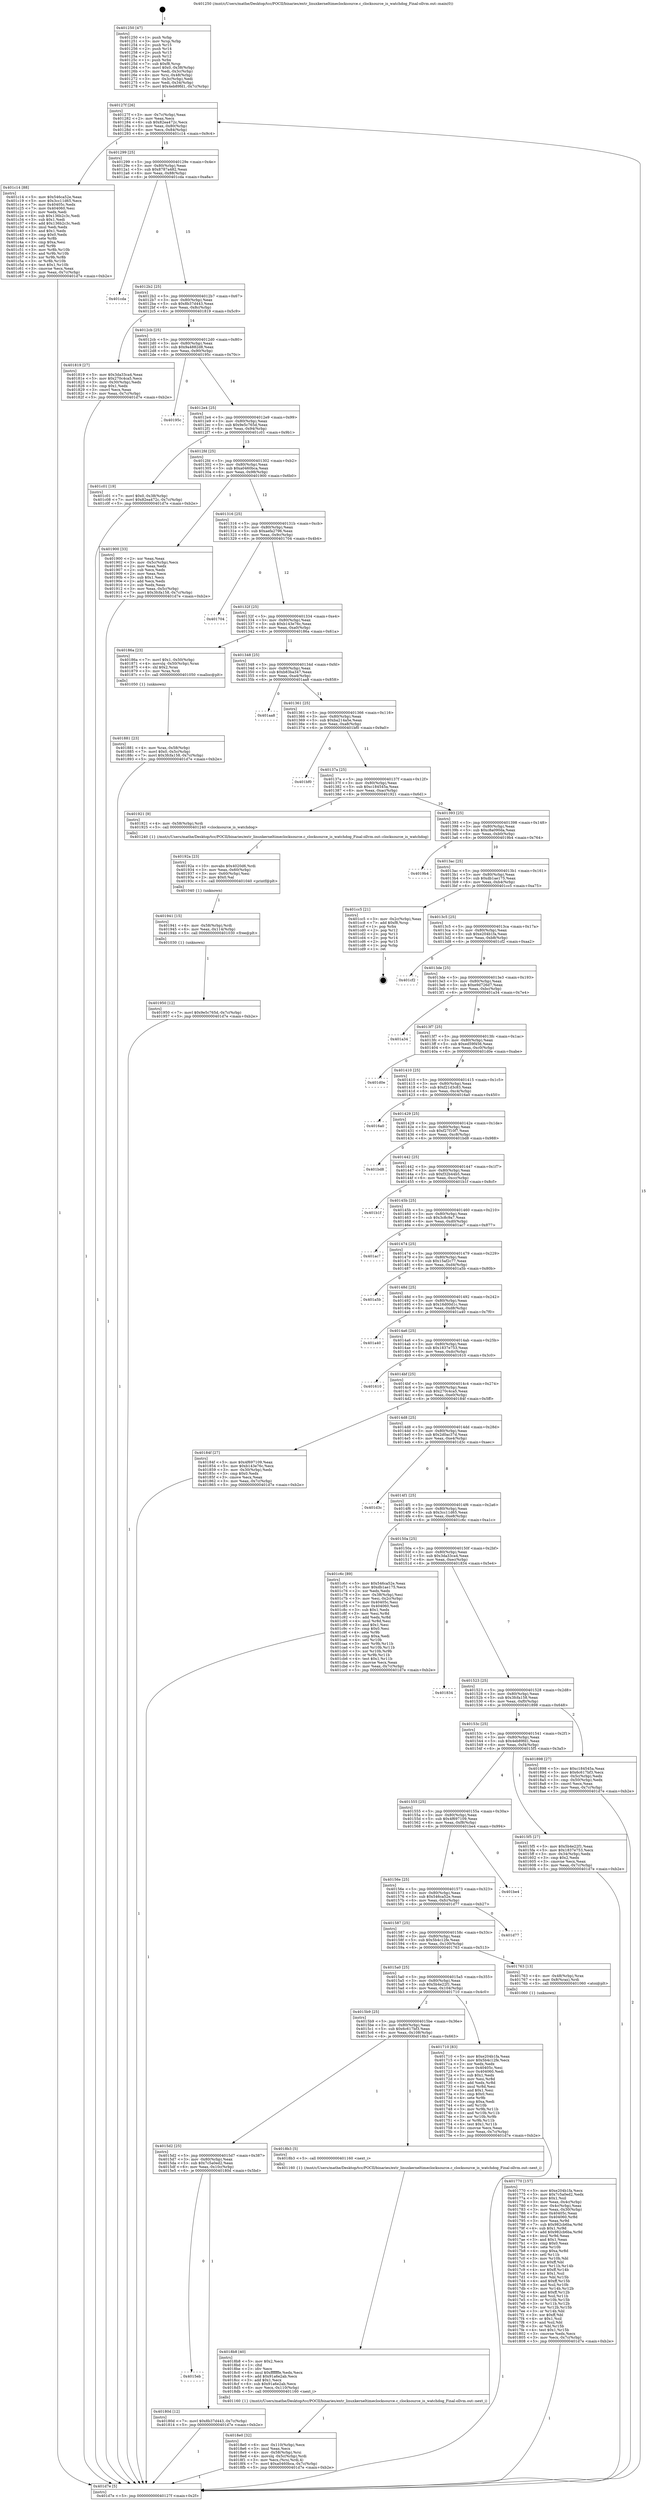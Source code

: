 digraph "0x401250" {
  label = "0x401250 (/mnt/c/Users/mathe/Desktop/tcc/POCII/binaries/extr_linuxkerneltimeclocksource.c_clocksource_is_watchdog_Final-ollvm.out::main(0))"
  labelloc = "t"
  node[shape=record]

  Entry [label="",width=0.3,height=0.3,shape=circle,fillcolor=black,style=filled]
  "0x40127f" [label="{
     0x40127f [26]\l
     | [instrs]\l
     &nbsp;&nbsp;0x40127f \<+3\>: mov -0x7c(%rbp),%eax\l
     &nbsp;&nbsp;0x401282 \<+2\>: mov %eax,%ecx\l
     &nbsp;&nbsp;0x401284 \<+6\>: sub $0x82ea472c,%ecx\l
     &nbsp;&nbsp;0x40128a \<+3\>: mov %eax,-0x80(%rbp)\l
     &nbsp;&nbsp;0x40128d \<+6\>: mov %ecx,-0x84(%rbp)\l
     &nbsp;&nbsp;0x401293 \<+6\>: je 0000000000401c14 \<main+0x9c4\>\l
  }"]
  "0x401c14" [label="{
     0x401c14 [88]\l
     | [instrs]\l
     &nbsp;&nbsp;0x401c14 \<+5\>: mov $0x546ca52e,%eax\l
     &nbsp;&nbsp;0x401c19 \<+5\>: mov $0x3cc11d65,%ecx\l
     &nbsp;&nbsp;0x401c1e \<+7\>: mov 0x40405c,%edx\l
     &nbsp;&nbsp;0x401c25 \<+7\>: mov 0x404060,%esi\l
     &nbsp;&nbsp;0x401c2c \<+2\>: mov %edx,%edi\l
     &nbsp;&nbsp;0x401c2e \<+6\>: sub $0x136b2c3c,%edi\l
     &nbsp;&nbsp;0x401c34 \<+3\>: sub $0x1,%edi\l
     &nbsp;&nbsp;0x401c37 \<+6\>: add $0x136b2c3c,%edi\l
     &nbsp;&nbsp;0x401c3d \<+3\>: imul %edi,%edx\l
     &nbsp;&nbsp;0x401c40 \<+3\>: and $0x1,%edx\l
     &nbsp;&nbsp;0x401c43 \<+3\>: cmp $0x0,%edx\l
     &nbsp;&nbsp;0x401c46 \<+4\>: sete %r8b\l
     &nbsp;&nbsp;0x401c4a \<+3\>: cmp $0xa,%esi\l
     &nbsp;&nbsp;0x401c4d \<+4\>: setl %r9b\l
     &nbsp;&nbsp;0x401c51 \<+3\>: mov %r8b,%r10b\l
     &nbsp;&nbsp;0x401c54 \<+3\>: and %r9b,%r10b\l
     &nbsp;&nbsp;0x401c57 \<+3\>: xor %r9b,%r8b\l
     &nbsp;&nbsp;0x401c5a \<+3\>: or %r8b,%r10b\l
     &nbsp;&nbsp;0x401c5d \<+4\>: test $0x1,%r10b\l
     &nbsp;&nbsp;0x401c61 \<+3\>: cmovne %ecx,%eax\l
     &nbsp;&nbsp;0x401c64 \<+3\>: mov %eax,-0x7c(%rbp)\l
     &nbsp;&nbsp;0x401c67 \<+5\>: jmp 0000000000401d7e \<main+0xb2e\>\l
  }"]
  "0x401299" [label="{
     0x401299 [25]\l
     | [instrs]\l
     &nbsp;&nbsp;0x401299 \<+5\>: jmp 000000000040129e \<main+0x4e\>\l
     &nbsp;&nbsp;0x40129e \<+3\>: mov -0x80(%rbp),%eax\l
     &nbsp;&nbsp;0x4012a1 \<+5\>: sub $0x8787a482,%eax\l
     &nbsp;&nbsp;0x4012a6 \<+6\>: mov %eax,-0x88(%rbp)\l
     &nbsp;&nbsp;0x4012ac \<+6\>: je 0000000000401cda \<main+0xa8a\>\l
  }"]
  Exit [label="",width=0.3,height=0.3,shape=circle,fillcolor=black,style=filled,peripheries=2]
  "0x401cda" [label="{
     0x401cda\l
  }", style=dashed]
  "0x4012b2" [label="{
     0x4012b2 [25]\l
     | [instrs]\l
     &nbsp;&nbsp;0x4012b2 \<+5\>: jmp 00000000004012b7 \<main+0x67\>\l
     &nbsp;&nbsp;0x4012b7 \<+3\>: mov -0x80(%rbp),%eax\l
     &nbsp;&nbsp;0x4012ba \<+5\>: sub $0x8b37d443,%eax\l
     &nbsp;&nbsp;0x4012bf \<+6\>: mov %eax,-0x8c(%rbp)\l
     &nbsp;&nbsp;0x4012c5 \<+6\>: je 0000000000401819 \<main+0x5c9\>\l
  }"]
  "0x401950" [label="{
     0x401950 [12]\l
     | [instrs]\l
     &nbsp;&nbsp;0x401950 \<+7\>: movl $0x9e5c765d,-0x7c(%rbp)\l
     &nbsp;&nbsp;0x401957 \<+5\>: jmp 0000000000401d7e \<main+0xb2e\>\l
  }"]
  "0x401819" [label="{
     0x401819 [27]\l
     | [instrs]\l
     &nbsp;&nbsp;0x401819 \<+5\>: mov $0x3da33ca4,%eax\l
     &nbsp;&nbsp;0x40181e \<+5\>: mov $0x270c4ca5,%ecx\l
     &nbsp;&nbsp;0x401823 \<+3\>: mov -0x30(%rbp),%edx\l
     &nbsp;&nbsp;0x401826 \<+3\>: cmp $0x1,%edx\l
     &nbsp;&nbsp;0x401829 \<+3\>: cmovl %ecx,%eax\l
     &nbsp;&nbsp;0x40182c \<+3\>: mov %eax,-0x7c(%rbp)\l
     &nbsp;&nbsp;0x40182f \<+5\>: jmp 0000000000401d7e \<main+0xb2e\>\l
  }"]
  "0x4012cb" [label="{
     0x4012cb [25]\l
     | [instrs]\l
     &nbsp;&nbsp;0x4012cb \<+5\>: jmp 00000000004012d0 \<main+0x80\>\l
     &nbsp;&nbsp;0x4012d0 \<+3\>: mov -0x80(%rbp),%eax\l
     &nbsp;&nbsp;0x4012d3 \<+5\>: sub $0x9a4882d8,%eax\l
     &nbsp;&nbsp;0x4012d8 \<+6\>: mov %eax,-0x90(%rbp)\l
     &nbsp;&nbsp;0x4012de \<+6\>: je 000000000040195c \<main+0x70c\>\l
  }"]
  "0x401941" [label="{
     0x401941 [15]\l
     | [instrs]\l
     &nbsp;&nbsp;0x401941 \<+4\>: mov -0x58(%rbp),%rdi\l
     &nbsp;&nbsp;0x401945 \<+6\>: mov %eax,-0x114(%rbp)\l
     &nbsp;&nbsp;0x40194b \<+5\>: call 0000000000401030 \<free@plt\>\l
     | [calls]\l
     &nbsp;&nbsp;0x401030 \{1\} (unknown)\l
  }"]
  "0x40195c" [label="{
     0x40195c\l
  }", style=dashed]
  "0x4012e4" [label="{
     0x4012e4 [25]\l
     | [instrs]\l
     &nbsp;&nbsp;0x4012e4 \<+5\>: jmp 00000000004012e9 \<main+0x99\>\l
     &nbsp;&nbsp;0x4012e9 \<+3\>: mov -0x80(%rbp),%eax\l
     &nbsp;&nbsp;0x4012ec \<+5\>: sub $0x9e5c765d,%eax\l
     &nbsp;&nbsp;0x4012f1 \<+6\>: mov %eax,-0x94(%rbp)\l
     &nbsp;&nbsp;0x4012f7 \<+6\>: je 0000000000401c01 \<main+0x9b1\>\l
  }"]
  "0x40192a" [label="{
     0x40192a [23]\l
     | [instrs]\l
     &nbsp;&nbsp;0x40192a \<+10\>: movabs $0x4020d6,%rdi\l
     &nbsp;&nbsp;0x401934 \<+3\>: mov %eax,-0x60(%rbp)\l
     &nbsp;&nbsp;0x401937 \<+3\>: mov -0x60(%rbp),%esi\l
     &nbsp;&nbsp;0x40193a \<+2\>: mov $0x0,%al\l
     &nbsp;&nbsp;0x40193c \<+5\>: call 0000000000401040 \<printf@plt\>\l
     | [calls]\l
     &nbsp;&nbsp;0x401040 \{1\} (unknown)\l
  }"]
  "0x401c01" [label="{
     0x401c01 [19]\l
     | [instrs]\l
     &nbsp;&nbsp;0x401c01 \<+7\>: movl $0x0,-0x38(%rbp)\l
     &nbsp;&nbsp;0x401c08 \<+7\>: movl $0x82ea472c,-0x7c(%rbp)\l
     &nbsp;&nbsp;0x401c0f \<+5\>: jmp 0000000000401d7e \<main+0xb2e\>\l
  }"]
  "0x4012fd" [label="{
     0x4012fd [25]\l
     | [instrs]\l
     &nbsp;&nbsp;0x4012fd \<+5\>: jmp 0000000000401302 \<main+0xb2\>\l
     &nbsp;&nbsp;0x401302 \<+3\>: mov -0x80(%rbp),%eax\l
     &nbsp;&nbsp;0x401305 \<+5\>: sub $0xa0460bca,%eax\l
     &nbsp;&nbsp;0x40130a \<+6\>: mov %eax,-0x98(%rbp)\l
     &nbsp;&nbsp;0x401310 \<+6\>: je 0000000000401900 \<main+0x6b0\>\l
  }"]
  "0x4018e0" [label="{
     0x4018e0 [32]\l
     | [instrs]\l
     &nbsp;&nbsp;0x4018e0 \<+6\>: mov -0x110(%rbp),%ecx\l
     &nbsp;&nbsp;0x4018e6 \<+3\>: imul %eax,%ecx\l
     &nbsp;&nbsp;0x4018e9 \<+4\>: mov -0x58(%rbp),%rsi\l
     &nbsp;&nbsp;0x4018ed \<+4\>: movslq -0x5c(%rbp),%rdi\l
     &nbsp;&nbsp;0x4018f1 \<+3\>: mov %ecx,(%rsi,%rdi,4)\l
     &nbsp;&nbsp;0x4018f4 \<+7\>: movl $0xa0460bca,-0x7c(%rbp)\l
     &nbsp;&nbsp;0x4018fb \<+5\>: jmp 0000000000401d7e \<main+0xb2e\>\l
  }"]
  "0x401900" [label="{
     0x401900 [33]\l
     | [instrs]\l
     &nbsp;&nbsp;0x401900 \<+2\>: xor %eax,%eax\l
     &nbsp;&nbsp;0x401902 \<+3\>: mov -0x5c(%rbp),%ecx\l
     &nbsp;&nbsp;0x401905 \<+2\>: mov %eax,%edx\l
     &nbsp;&nbsp;0x401907 \<+2\>: sub %ecx,%edx\l
     &nbsp;&nbsp;0x401909 \<+2\>: mov %eax,%ecx\l
     &nbsp;&nbsp;0x40190b \<+3\>: sub $0x1,%ecx\l
     &nbsp;&nbsp;0x40190e \<+2\>: add %ecx,%edx\l
     &nbsp;&nbsp;0x401910 \<+2\>: sub %edx,%eax\l
     &nbsp;&nbsp;0x401912 \<+3\>: mov %eax,-0x5c(%rbp)\l
     &nbsp;&nbsp;0x401915 \<+7\>: movl $0x3fcfa158,-0x7c(%rbp)\l
     &nbsp;&nbsp;0x40191c \<+5\>: jmp 0000000000401d7e \<main+0xb2e\>\l
  }"]
  "0x401316" [label="{
     0x401316 [25]\l
     | [instrs]\l
     &nbsp;&nbsp;0x401316 \<+5\>: jmp 000000000040131b \<main+0xcb\>\l
     &nbsp;&nbsp;0x40131b \<+3\>: mov -0x80(%rbp),%eax\l
     &nbsp;&nbsp;0x40131e \<+5\>: sub $0xaefa2796,%eax\l
     &nbsp;&nbsp;0x401323 \<+6\>: mov %eax,-0x9c(%rbp)\l
     &nbsp;&nbsp;0x401329 \<+6\>: je 0000000000401704 \<main+0x4b4\>\l
  }"]
  "0x4018b8" [label="{
     0x4018b8 [40]\l
     | [instrs]\l
     &nbsp;&nbsp;0x4018b8 \<+5\>: mov $0x2,%ecx\l
     &nbsp;&nbsp;0x4018bd \<+1\>: cltd\l
     &nbsp;&nbsp;0x4018be \<+2\>: idiv %ecx\l
     &nbsp;&nbsp;0x4018c0 \<+6\>: imul $0xfffffffe,%edx,%ecx\l
     &nbsp;&nbsp;0x4018c6 \<+6\>: add $0x91a6e2ab,%ecx\l
     &nbsp;&nbsp;0x4018cc \<+3\>: add $0x1,%ecx\l
     &nbsp;&nbsp;0x4018cf \<+6\>: sub $0x91a6e2ab,%ecx\l
     &nbsp;&nbsp;0x4018d5 \<+6\>: mov %ecx,-0x110(%rbp)\l
     &nbsp;&nbsp;0x4018db \<+5\>: call 0000000000401160 \<next_i\>\l
     | [calls]\l
     &nbsp;&nbsp;0x401160 \{1\} (/mnt/c/Users/mathe/Desktop/tcc/POCII/binaries/extr_linuxkerneltimeclocksource.c_clocksource_is_watchdog_Final-ollvm.out::next_i)\l
  }"]
  "0x401704" [label="{
     0x401704\l
  }", style=dashed]
  "0x40132f" [label="{
     0x40132f [25]\l
     | [instrs]\l
     &nbsp;&nbsp;0x40132f \<+5\>: jmp 0000000000401334 \<main+0xe4\>\l
     &nbsp;&nbsp;0x401334 \<+3\>: mov -0x80(%rbp),%eax\l
     &nbsp;&nbsp;0x401337 \<+5\>: sub $0xb143e76c,%eax\l
     &nbsp;&nbsp;0x40133c \<+6\>: mov %eax,-0xa0(%rbp)\l
     &nbsp;&nbsp;0x401342 \<+6\>: je 000000000040186a \<main+0x61a\>\l
  }"]
  "0x401881" [label="{
     0x401881 [23]\l
     | [instrs]\l
     &nbsp;&nbsp;0x401881 \<+4\>: mov %rax,-0x58(%rbp)\l
     &nbsp;&nbsp;0x401885 \<+7\>: movl $0x0,-0x5c(%rbp)\l
     &nbsp;&nbsp;0x40188c \<+7\>: movl $0x3fcfa158,-0x7c(%rbp)\l
     &nbsp;&nbsp;0x401893 \<+5\>: jmp 0000000000401d7e \<main+0xb2e\>\l
  }"]
  "0x40186a" [label="{
     0x40186a [23]\l
     | [instrs]\l
     &nbsp;&nbsp;0x40186a \<+7\>: movl $0x1,-0x50(%rbp)\l
     &nbsp;&nbsp;0x401871 \<+4\>: movslq -0x50(%rbp),%rax\l
     &nbsp;&nbsp;0x401875 \<+4\>: shl $0x2,%rax\l
     &nbsp;&nbsp;0x401879 \<+3\>: mov %rax,%rdi\l
     &nbsp;&nbsp;0x40187c \<+5\>: call 0000000000401050 \<malloc@plt\>\l
     | [calls]\l
     &nbsp;&nbsp;0x401050 \{1\} (unknown)\l
  }"]
  "0x401348" [label="{
     0x401348 [25]\l
     | [instrs]\l
     &nbsp;&nbsp;0x401348 \<+5\>: jmp 000000000040134d \<main+0xfd\>\l
     &nbsp;&nbsp;0x40134d \<+3\>: mov -0x80(%rbp),%eax\l
     &nbsp;&nbsp;0x401350 \<+5\>: sub $0xb83ba347,%eax\l
     &nbsp;&nbsp;0x401355 \<+6\>: mov %eax,-0xa4(%rbp)\l
     &nbsp;&nbsp;0x40135b \<+6\>: je 0000000000401aa8 \<main+0x858\>\l
  }"]
  "0x4015eb" [label="{
     0x4015eb\l
  }", style=dashed]
  "0x401aa8" [label="{
     0x401aa8\l
  }", style=dashed]
  "0x401361" [label="{
     0x401361 [25]\l
     | [instrs]\l
     &nbsp;&nbsp;0x401361 \<+5\>: jmp 0000000000401366 \<main+0x116\>\l
     &nbsp;&nbsp;0x401366 \<+3\>: mov -0x80(%rbp),%eax\l
     &nbsp;&nbsp;0x401369 \<+5\>: sub $0xba214a5e,%eax\l
     &nbsp;&nbsp;0x40136e \<+6\>: mov %eax,-0xa8(%rbp)\l
     &nbsp;&nbsp;0x401374 \<+6\>: je 0000000000401bf0 \<main+0x9a0\>\l
  }"]
  "0x40180d" [label="{
     0x40180d [12]\l
     | [instrs]\l
     &nbsp;&nbsp;0x40180d \<+7\>: movl $0x8b37d443,-0x7c(%rbp)\l
     &nbsp;&nbsp;0x401814 \<+5\>: jmp 0000000000401d7e \<main+0xb2e\>\l
  }"]
  "0x401bf0" [label="{
     0x401bf0\l
  }", style=dashed]
  "0x40137a" [label="{
     0x40137a [25]\l
     | [instrs]\l
     &nbsp;&nbsp;0x40137a \<+5\>: jmp 000000000040137f \<main+0x12f\>\l
     &nbsp;&nbsp;0x40137f \<+3\>: mov -0x80(%rbp),%eax\l
     &nbsp;&nbsp;0x401382 \<+5\>: sub $0xc184545a,%eax\l
     &nbsp;&nbsp;0x401387 \<+6\>: mov %eax,-0xac(%rbp)\l
     &nbsp;&nbsp;0x40138d \<+6\>: je 0000000000401921 \<main+0x6d1\>\l
  }"]
  "0x4015d2" [label="{
     0x4015d2 [25]\l
     | [instrs]\l
     &nbsp;&nbsp;0x4015d2 \<+5\>: jmp 00000000004015d7 \<main+0x387\>\l
     &nbsp;&nbsp;0x4015d7 \<+3\>: mov -0x80(%rbp),%eax\l
     &nbsp;&nbsp;0x4015da \<+5\>: sub $0x7c5a0ed2,%eax\l
     &nbsp;&nbsp;0x4015df \<+6\>: mov %eax,-0x10c(%rbp)\l
     &nbsp;&nbsp;0x4015e5 \<+6\>: je 000000000040180d \<main+0x5bd\>\l
  }"]
  "0x401921" [label="{
     0x401921 [9]\l
     | [instrs]\l
     &nbsp;&nbsp;0x401921 \<+4\>: mov -0x58(%rbp),%rdi\l
     &nbsp;&nbsp;0x401925 \<+5\>: call 0000000000401240 \<clocksource_is_watchdog\>\l
     | [calls]\l
     &nbsp;&nbsp;0x401240 \{1\} (/mnt/c/Users/mathe/Desktop/tcc/POCII/binaries/extr_linuxkerneltimeclocksource.c_clocksource_is_watchdog_Final-ollvm.out::clocksource_is_watchdog)\l
  }"]
  "0x401393" [label="{
     0x401393 [25]\l
     | [instrs]\l
     &nbsp;&nbsp;0x401393 \<+5\>: jmp 0000000000401398 \<main+0x148\>\l
     &nbsp;&nbsp;0x401398 \<+3\>: mov -0x80(%rbp),%eax\l
     &nbsp;&nbsp;0x40139b \<+5\>: sub $0xc8a090da,%eax\l
     &nbsp;&nbsp;0x4013a0 \<+6\>: mov %eax,-0xb0(%rbp)\l
     &nbsp;&nbsp;0x4013a6 \<+6\>: je 00000000004019b4 \<main+0x764\>\l
  }"]
  "0x4018b3" [label="{
     0x4018b3 [5]\l
     | [instrs]\l
     &nbsp;&nbsp;0x4018b3 \<+5\>: call 0000000000401160 \<next_i\>\l
     | [calls]\l
     &nbsp;&nbsp;0x401160 \{1\} (/mnt/c/Users/mathe/Desktop/tcc/POCII/binaries/extr_linuxkerneltimeclocksource.c_clocksource_is_watchdog_Final-ollvm.out::next_i)\l
  }"]
  "0x4019b4" [label="{
     0x4019b4\l
  }", style=dashed]
  "0x4013ac" [label="{
     0x4013ac [25]\l
     | [instrs]\l
     &nbsp;&nbsp;0x4013ac \<+5\>: jmp 00000000004013b1 \<main+0x161\>\l
     &nbsp;&nbsp;0x4013b1 \<+3\>: mov -0x80(%rbp),%eax\l
     &nbsp;&nbsp;0x4013b4 \<+5\>: sub $0xdb1ae175,%eax\l
     &nbsp;&nbsp;0x4013b9 \<+6\>: mov %eax,-0xb4(%rbp)\l
     &nbsp;&nbsp;0x4013bf \<+6\>: je 0000000000401cc5 \<main+0xa75\>\l
  }"]
  "0x401770" [label="{
     0x401770 [157]\l
     | [instrs]\l
     &nbsp;&nbsp;0x401770 \<+5\>: mov $0xe204b1fa,%ecx\l
     &nbsp;&nbsp;0x401775 \<+5\>: mov $0x7c5a0ed2,%edx\l
     &nbsp;&nbsp;0x40177a \<+3\>: mov $0x1,%sil\l
     &nbsp;&nbsp;0x40177d \<+3\>: mov %eax,-0x4c(%rbp)\l
     &nbsp;&nbsp;0x401780 \<+3\>: mov -0x4c(%rbp),%eax\l
     &nbsp;&nbsp;0x401783 \<+3\>: mov %eax,-0x30(%rbp)\l
     &nbsp;&nbsp;0x401786 \<+7\>: mov 0x40405c,%eax\l
     &nbsp;&nbsp;0x40178d \<+8\>: mov 0x404060,%r8d\l
     &nbsp;&nbsp;0x401795 \<+3\>: mov %eax,%r9d\l
     &nbsp;&nbsp;0x401798 \<+7\>: sub $0x982cb6ba,%r9d\l
     &nbsp;&nbsp;0x40179f \<+4\>: sub $0x1,%r9d\l
     &nbsp;&nbsp;0x4017a3 \<+7\>: add $0x982cb6ba,%r9d\l
     &nbsp;&nbsp;0x4017aa \<+4\>: imul %r9d,%eax\l
     &nbsp;&nbsp;0x4017ae \<+3\>: and $0x1,%eax\l
     &nbsp;&nbsp;0x4017b1 \<+3\>: cmp $0x0,%eax\l
     &nbsp;&nbsp;0x4017b4 \<+4\>: sete %r10b\l
     &nbsp;&nbsp;0x4017b8 \<+4\>: cmp $0xa,%r8d\l
     &nbsp;&nbsp;0x4017bc \<+4\>: setl %r11b\l
     &nbsp;&nbsp;0x4017c0 \<+3\>: mov %r10b,%bl\l
     &nbsp;&nbsp;0x4017c3 \<+3\>: xor $0xff,%bl\l
     &nbsp;&nbsp;0x4017c6 \<+3\>: mov %r11b,%r14b\l
     &nbsp;&nbsp;0x4017c9 \<+4\>: xor $0xff,%r14b\l
     &nbsp;&nbsp;0x4017cd \<+4\>: xor $0x1,%sil\l
     &nbsp;&nbsp;0x4017d1 \<+3\>: mov %bl,%r15b\l
     &nbsp;&nbsp;0x4017d4 \<+4\>: and $0xff,%r15b\l
     &nbsp;&nbsp;0x4017d8 \<+3\>: and %sil,%r10b\l
     &nbsp;&nbsp;0x4017db \<+3\>: mov %r14b,%r12b\l
     &nbsp;&nbsp;0x4017de \<+4\>: and $0xff,%r12b\l
     &nbsp;&nbsp;0x4017e2 \<+3\>: and %sil,%r11b\l
     &nbsp;&nbsp;0x4017e5 \<+3\>: or %r10b,%r15b\l
     &nbsp;&nbsp;0x4017e8 \<+3\>: or %r11b,%r12b\l
     &nbsp;&nbsp;0x4017eb \<+3\>: xor %r12b,%r15b\l
     &nbsp;&nbsp;0x4017ee \<+3\>: or %r14b,%bl\l
     &nbsp;&nbsp;0x4017f1 \<+3\>: xor $0xff,%bl\l
     &nbsp;&nbsp;0x4017f4 \<+4\>: or $0x1,%sil\l
     &nbsp;&nbsp;0x4017f8 \<+3\>: and %sil,%bl\l
     &nbsp;&nbsp;0x4017fb \<+3\>: or %bl,%r15b\l
     &nbsp;&nbsp;0x4017fe \<+4\>: test $0x1,%r15b\l
     &nbsp;&nbsp;0x401802 \<+3\>: cmovne %edx,%ecx\l
     &nbsp;&nbsp;0x401805 \<+3\>: mov %ecx,-0x7c(%rbp)\l
     &nbsp;&nbsp;0x401808 \<+5\>: jmp 0000000000401d7e \<main+0xb2e\>\l
  }"]
  "0x401cc5" [label="{
     0x401cc5 [21]\l
     | [instrs]\l
     &nbsp;&nbsp;0x401cc5 \<+3\>: mov -0x2c(%rbp),%eax\l
     &nbsp;&nbsp;0x401cc8 \<+7\>: add $0xf8,%rsp\l
     &nbsp;&nbsp;0x401ccf \<+1\>: pop %rbx\l
     &nbsp;&nbsp;0x401cd0 \<+2\>: pop %r12\l
     &nbsp;&nbsp;0x401cd2 \<+2\>: pop %r13\l
     &nbsp;&nbsp;0x401cd4 \<+2\>: pop %r14\l
     &nbsp;&nbsp;0x401cd6 \<+2\>: pop %r15\l
     &nbsp;&nbsp;0x401cd8 \<+1\>: pop %rbp\l
     &nbsp;&nbsp;0x401cd9 \<+1\>: ret\l
  }"]
  "0x4013c5" [label="{
     0x4013c5 [25]\l
     | [instrs]\l
     &nbsp;&nbsp;0x4013c5 \<+5\>: jmp 00000000004013ca \<main+0x17a\>\l
     &nbsp;&nbsp;0x4013ca \<+3\>: mov -0x80(%rbp),%eax\l
     &nbsp;&nbsp;0x4013cd \<+5\>: sub $0xe204b1fa,%eax\l
     &nbsp;&nbsp;0x4013d2 \<+6\>: mov %eax,-0xb8(%rbp)\l
     &nbsp;&nbsp;0x4013d8 \<+6\>: je 0000000000401cf2 \<main+0xaa2\>\l
  }"]
  "0x4015b9" [label="{
     0x4015b9 [25]\l
     | [instrs]\l
     &nbsp;&nbsp;0x4015b9 \<+5\>: jmp 00000000004015be \<main+0x36e\>\l
     &nbsp;&nbsp;0x4015be \<+3\>: mov -0x80(%rbp),%eax\l
     &nbsp;&nbsp;0x4015c1 \<+5\>: sub $0x6c617bf3,%eax\l
     &nbsp;&nbsp;0x4015c6 \<+6\>: mov %eax,-0x108(%rbp)\l
     &nbsp;&nbsp;0x4015cc \<+6\>: je 00000000004018b3 \<main+0x663\>\l
  }"]
  "0x401cf2" [label="{
     0x401cf2\l
  }", style=dashed]
  "0x4013de" [label="{
     0x4013de [25]\l
     | [instrs]\l
     &nbsp;&nbsp;0x4013de \<+5\>: jmp 00000000004013e3 \<main+0x193\>\l
     &nbsp;&nbsp;0x4013e3 \<+3\>: mov -0x80(%rbp),%eax\l
     &nbsp;&nbsp;0x4013e6 \<+5\>: sub $0xe9d726d7,%eax\l
     &nbsp;&nbsp;0x4013eb \<+6\>: mov %eax,-0xbc(%rbp)\l
     &nbsp;&nbsp;0x4013f1 \<+6\>: je 0000000000401a34 \<main+0x7e4\>\l
  }"]
  "0x401710" [label="{
     0x401710 [83]\l
     | [instrs]\l
     &nbsp;&nbsp;0x401710 \<+5\>: mov $0xe204b1fa,%eax\l
     &nbsp;&nbsp;0x401715 \<+5\>: mov $0x5b4c12fe,%ecx\l
     &nbsp;&nbsp;0x40171a \<+2\>: xor %edx,%edx\l
     &nbsp;&nbsp;0x40171c \<+7\>: mov 0x40405c,%esi\l
     &nbsp;&nbsp;0x401723 \<+7\>: mov 0x404060,%edi\l
     &nbsp;&nbsp;0x40172a \<+3\>: sub $0x1,%edx\l
     &nbsp;&nbsp;0x40172d \<+3\>: mov %esi,%r8d\l
     &nbsp;&nbsp;0x401730 \<+3\>: add %edx,%r8d\l
     &nbsp;&nbsp;0x401733 \<+4\>: imul %r8d,%esi\l
     &nbsp;&nbsp;0x401737 \<+3\>: and $0x1,%esi\l
     &nbsp;&nbsp;0x40173a \<+3\>: cmp $0x0,%esi\l
     &nbsp;&nbsp;0x40173d \<+4\>: sete %r9b\l
     &nbsp;&nbsp;0x401741 \<+3\>: cmp $0xa,%edi\l
     &nbsp;&nbsp;0x401744 \<+4\>: setl %r10b\l
     &nbsp;&nbsp;0x401748 \<+3\>: mov %r9b,%r11b\l
     &nbsp;&nbsp;0x40174b \<+3\>: and %r10b,%r11b\l
     &nbsp;&nbsp;0x40174e \<+3\>: xor %r10b,%r9b\l
     &nbsp;&nbsp;0x401751 \<+3\>: or %r9b,%r11b\l
     &nbsp;&nbsp;0x401754 \<+4\>: test $0x1,%r11b\l
     &nbsp;&nbsp;0x401758 \<+3\>: cmovne %ecx,%eax\l
     &nbsp;&nbsp;0x40175b \<+3\>: mov %eax,-0x7c(%rbp)\l
     &nbsp;&nbsp;0x40175e \<+5\>: jmp 0000000000401d7e \<main+0xb2e\>\l
  }"]
  "0x401a34" [label="{
     0x401a34\l
  }", style=dashed]
  "0x4013f7" [label="{
     0x4013f7 [25]\l
     | [instrs]\l
     &nbsp;&nbsp;0x4013f7 \<+5\>: jmp 00000000004013fc \<main+0x1ac\>\l
     &nbsp;&nbsp;0x4013fc \<+3\>: mov -0x80(%rbp),%eax\l
     &nbsp;&nbsp;0x4013ff \<+5\>: sub $0xed59f456,%eax\l
     &nbsp;&nbsp;0x401404 \<+6\>: mov %eax,-0xc0(%rbp)\l
     &nbsp;&nbsp;0x40140a \<+6\>: je 0000000000401d0e \<main+0xabe\>\l
  }"]
  "0x4015a0" [label="{
     0x4015a0 [25]\l
     | [instrs]\l
     &nbsp;&nbsp;0x4015a0 \<+5\>: jmp 00000000004015a5 \<main+0x355\>\l
     &nbsp;&nbsp;0x4015a5 \<+3\>: mov -0x80(%rbp),%eax\l
     &nbsp;&nbsp;0x4015a8 \<+5\>: sub $0x5b4e22f1,%eax\l
     &nbsp;&nbsp;0x4015ad \<+6\>: mov %eax,-0x104(%rbp)\l
     &nbsp;&nbsp;0x4015b3 \<+6\>: je 0000000000401710 \<main+0x4c0\>\l
  }"]
  "0x401d0e" [label="{
     0x401d0e\l
  }", style=dashed]
  "0x401410" [label="{
     0x401410 [25]\l
     | [instrs]\l
     &nbsp;&nbsp;0x401410 \<+5\>: jmp 0000000000401415 \<main+0x1c5\>\l
     &nbsp;&nbsp;0x401415 \<+3\>: mov -0x80(%rbp),%eax\l
     &nbsp;&nbsp;0x401418 \<+5\>: sub $0xf21d3c83,%eax\l
     &nbsp;&nbsp;0x40141d \<+6\>: mov %eax,-0xc4(%rbp)\l
     &nbsp;&nbsp;0x401423 \<+6\>: je 00000000004016a0 \<main+0x450\>\l
  }"]
  "0x401763" [label="{
     0x401763 [13]\l
     | [instrs]\l
     &nbsp;&nbsp;0x401763 \<+4\>: mov -0x48(%rbp),%rax\l
     &nbsp;&nbsp;0x401767 \<+4\>: mov 0x8(%rax),%rdi\l
     &nbsp;&nbsp;0x40176b \<+5\>: call 0000000000401060 \<atoi@plt\>\l
     | [calls]\l
     &nbsp;&nbsp;0x401060 \{1\} (unknown)\l
  }"]
  "0x4016a0" [label="{
     0x4016a0\l
  }", style=dashed]
  "0x401429" [label="{
     0x401429 [25]\l
     | [instrs]\l
     &nbsp;&nbsp;0x401429 \<+5\>: jmp 000000000040142e \<main+0x1de\>\l
     &nbsp;&nbsp;0x40142e \<+3\>: mov -0x80(%rbp),%eax\l
     &nbsp;&nbsp;0x401431 \<+5\>: sub $0xf27f10f7,%eax\l
     &nbsp;&nbsp;0x401436 \<+6\>: mov %eax,-0xc8(%rbp)\l
     &nbsp;&nbsp;0x40143c \<+6\>: je 0000000000401bd8 \<main+0x988\>\l
  }"]
  "0x401587" [label="{
     0x401587 [25]\l
     | [instrs]\l
     &nbsp;&nbsp;0x401587 \<+5\>: jmp 000000000040158c \<main+0x33c\>\l
     &nbsp;&nbsp;0x40158c \<+3\>: mov -0x80(%rbp),%eax\l
     &nbsp;&nbsp;0x40158f \<+5\>: sub $0x5b4c12fe,%eax\l
     &nbsp;&nbsp;0x401594 \<+6\>: mov %eax,-0x100(%rbp)\l
     &nbsp;&nbsp;0x40159a \<+6\>: je 0000000000401763 \<main+0x513\>\l
  }"]
  "0x401bd8" [label="{
     0x401bd8\l
  }", style=dashed]
  "0x401442" [label="{
     0x401442 [25]\l
     | [instrs]\l
     &nbsp;&nbsp;0x401442 \<+5\>: jmp 0000000000401447 \<main+0x1f7\>\l
     &nbsp;&nbsp;0x401447 \<+3\>: mov -0x80(%rbp),%eax\l
     &nbsp;&nbsp;0x40144a \<+5\>: sub $0xf32b44b5,%eax\l
     &nbsp;&nbsp;0x40144f \<+6\>: mov %eax,-0xcc(%rbp)\l
     &nbsp;&nbsp;0x401455 \<+6\>: je 0000000000401b1f \<main+0x8cf\>\l
  }"]
  "0x401d77" [label="{
     0x401d77\l
  }", style=dashed]
  "0x401b1f" [label="{
     0x401b1f\l
  }", style=dashed]
  "0x40145b" [label="{
     0x40145b [25]\l
     | [instrs]\l
     &nbsp;&nbsp;0x40145b \<+5\>: jmp 0000000000401460 \<main+0x210\>\l
     &nbsp;&nbsp;0x401460 \<+3\>: mov -0x80(%rbp),%eax\l
     &nbsp;&nbsp;0x401463 \<+5\>: sub $0x3c8c9a7,%eax\l
     &nbsp;&nbsp;0x401468 \<+6\>: mov %eax,-0xd0(%rbp)\l
     &nbsp;&nbsp;0x40146e \<+6\>: je 0000000000401ac7 \<main+0x877\>\l
  }"]
  "0x40156e" [label="{
     0x40156e [25]\l
     | [instrs]\l
     &nbsp;&nbsp;0x40156e \<+5\>: jmp 0000000000401573 \<main+0x323\>\l
     &nbsp;&nbsp;0x401573 \<+3\>: mov -0x80(%rbp),%eax\l
     &nbsp;&nbsp;0x401576 \<+5\>: sub $0x546ca52e,%eax\l
     &nbsp;&nbsp;0x40157b \<+6\>: mov %eax,-0xfc(%rbp)\l
     &nbsp;&nbsp;0x401581 \<+6\>: je 0000000000401d77 \<main+0xb27\>\l
  }"]
  "0x401ac7" [label="{
     0x401ac7\l
  }", style=dashed]
  "0x401474" [label="{
     0x401474 [25]\l
     | [instrs]\l
     &nbsp;&nbsp;0x401474 \<+5\>: jmp 0000000000401479 \<main+0x229\>\l
     &nbsp;&nbsp;0x401479 \<+3\>: mov -0x80(%rbp),%eax\l
     &nbsp;&nbsp;0x40147c \<+5\>: sub $0x15af2c77,%eax\l
     &nbsp;&nbsp;0x401481 \<+6\>: mov %eax,-0xd4(%rbp)\l
     &nbsp;&nbsp;0x401487 \<+6\>: je 0000000000401a5b \<main+0x80b\>\l
  }"]
  "0x401be4" [label="{
     0x401be4\l
  }", style=dashed]
  "0x401a5b" [label="{
     0x401a5b\l
  }", style=dashed]
  "0x40148d" [label="{
     0x40148d [25]\l
     | [instrs]\l
     &nbsp;&nbsp;0x40148d \<+5\>: jmp 0000000000401492 \<main+0x242\>\l
     &nbsp;&nbsp;0x401492 \<+3\>: mov -0x80(%rbp),%eax\l
     &nbsp;&nbsp;0x401495 \<+5\>: sub $0x16d00d1c,%eax\l
     &nbsp;&nbsp;0x40149a \<+6\>: mov %eax,-0xd8(%rbp)\l
     &nbsp;&nbsp;0x4014a0 \<+6\>: je 0000000000401a40 \<main+0x7f0\>\l
  }"]
  "0x401250" [label="{
     0x401250 [47]\l
     | [instrs]\l
     &nbsp;&nbsp;0x401250 \<+1\>: push %rbp\l
     &nbsp;&nbsp;0x401251 \<+3\>: mov %rsp,%rbp\l
     &nbsp;&nbsp;0x401254 \<+2\>: push %r15\l
     &nbsp;&nbsp;0x401256 \<+2\>: push %r14\l
     &nbsp;&nbsp;0x401258 \<+2\>: push %r13\l
     &nbsp;&nbsp;0x40125a \<+2\>: push %r12\l
     &nbsp;&nbsp;0x40125c \<+1\>: push %rbx\l
     &nbsp;&nbsp;0x40125d \<+7\>: sub $0xf8,%rsp\l
     &nbsp;&nbsp;0x401264 \<+7\>: movl $0x0,-0x38(%rbp)\l
     &nbsp;&nbsp;0x40126b \<+3\>: mov %edi,-0x3c(%rbp)\l
     &nbsp;&nbsp;0x40126e \<+4\>: mov %rsi,-0x48(%rbp)\l
     &nbsp;&nbsp;0x401272 \<+3\>: mov -0x3c(%rbp),%edi\l
     &nbsp;&nbsp;0x401275 \<+3\>: mov %edi,-0x34(%rbp)\l
     &nbsp;&nbsp;0x401278 \<+7\>: movl $0x4eb89fd1,-0x7c(%rbp)\l
  }"]
  "0x401a40" [label="{
     0x401a40\l
  }", style=dashed]
  "0x4014a6" [label="{
     0x4014a6 [25]\l
     | [instrs]\l
     &nbsp;&nbsp;0x4014a6 \<+5\>: jmp 00000000004014ab \<main+0x25b\>\l
     &nbsp;&nbsp;0x4014ab \<+3\>: mov -0x80(%rbp),%eax\l
     &nbsp;&nbsp;0x4014ae \<+5\>: sub $0x1837e753,%eax\l
     &nbsp;&nbsp;0x4014b3 \<+6\>: mov %eax,-0xdc(%rbp)\l
     &nbsp;&nbsp;0x4014b9 \<+6\>: je 0000000000401610 \<main+0x3c0\>\l
  }"]
  "0x401d7e" [label="{
     0x401d7e [5]\l
     | [instrs]\l
     &nbsp;&nbsp;0x401d7e \<+5\>: jmp 000000000040127f \<main+0x2f\>\l
  }"]
  "0x401610" [label="{
     0x401610\l
  }", style=dashed]
  "0x4014bf" [label="{
     0x4014bf [25]\l
     | [instrs]\l
     &nbsp;&nbsp;0x4014bf \<+5\>: jmp 00000000004014c4 \<main+0x274\>\l
     &nbsp;&nbsp;0x4014c4 \<+3\>: mov -0x80(%rbp),%eax\l
     &nbsp;&nbsp;0x4014c7 \<+5\>: sub $0x270c4ca5,%eax\l
     &nbsp;&nbsp;0x4014cc \<+6\>: mov %eax,-0xe0(%rbp)\l
     &nbsp;&nbsp;0x4014d2 \<+6\>: je 000000000040184f \<main+0x5ff\>\l
  }"]
  "0x401555" [label="{
     0x401555 [25]\l
     | [instrs]\l
     &nbsp;&nbsp;0x401555 \<+5\>: jmp 000000000040155a \<main+0x30a\>\l
     &nbsp;&nbsp;0x40155a \<+3\>: mov -0x80(%rbp),%eax\l
     &nbsp;&nbsp;0x40155d \<+5\>: sub $0x4f697109,%eax\l
     &nbsp;&nbsp;0x401562 \<+6\>: mov %eax,-0xf8(%rbp)\l
     &nbsp;&nbsp;0x401568 \<+6\>: je 0000000000401be4 \<main+0x994\>\l
  }"]
  "0x40184f" [label="{
     0x40184f [27]\l
     | [instrs]\l
     &nbsp;&nbsp;0x40184f \<+5\>: mov $0x4f697109,%eax\l
     &nbsp;&nbsp;0x401854 \<+5\>: mov $0xb143e76c,%ecx\l
     &nbsp;&nbsp;0x401859 \<+3\>: mov -0x30(%rbp),%edx\l
     &nbsp;&nbsp;0x40185c \<+3\>: cmp $0x0,%edx\l
     &nbsp;&nbsp;0x40185f \<+3\>: cmove %ecx,%eax\l
     &nbsp;&nbsp;0x401862 \<+3\>: mov %eax,-0x7c(%rbp)\l
     &nbsp;&nbsp;0x401865 \<+5\>: jmp 0000000000401d7e \<main+0xb2e\>\l
  }"]
  "0x4014d8" [label="{
     0x4014d8 [25]\l
     | [instrs]\l
     &nbsp;&nbsp;0x4014d8 \<+5\>: jmp 00000000004014dd \<main+0x28d\>\l
     &nbsp;&nbsp;0x4014dd \<+3\>: mov -0x80(%rbp),%eax\l
     &nbsp;&nbsp;0x4014e0 \<+5\>: sub $0x2d0ac37d,%eax\l
     &nbsp;&nbsp;0x4014e5 \<+6\>: mov %eax,-0xe4(%rbp)\l
     &nbsp;&nbsp;0x4014eb \<+6\>: je 0000000000401d3c \<main+0xaec\>\l
  }"]
  "0x4015f5" [label="{
     0x4015f5 [27]\l
     | [instrs]\l
     &nbsp;&nbsp;0x4015f5 \<+5\>: mov $0x5b4e22f1,%eax\l
     &nbsp;&nbsp;0x4015fa \<+5\>: mov $0x1837e753,%ecx\l
     &nbsp;&nbsp;0x4015ff \<+3\>: mov -0x34(%rbp),%edx\l
     &nbsp;&nbsp;0x401602 \<+3\>: cmp $0x2,%edx\l
     &nbsp;&nbsp;0x401605 \<+3\>: cmovne %ecx,%eax\l
     &nbsp;&nbsp;0x401608 \<+3\>: mov %eax,-0x7c(%rbp)\l
     &nbsp;&nbsp;0x40160b \<+5\>: jmp 0000000000401d7e \<main+0xb2e\>\l
  }"]
  "0x401d3c" [label="{
     0x401d3c\l
  }", style=dashed]
  "0x4014f1" [label="{
     0x4014f1 [25]\l
     | [instrs]\l
     &nbsp;&nbsp;0x4014f1 \<+5\>: jmp 00000000004014f6 \<main+0x2a6\>\l
     &nbsp;&nbsp;0x4014f6 \<+3\>: mov -0x80(%rbp),%eax\l
     &nbsp;&nbsp;0x4014f9 \<+5\>: sub $0x3cc11d65,%eax\l
     &nbsp;&nbsp;0x4014fe \<+6\>: mov %eax,-0xe8(%rbp)\l
     &nbsp;&nbsp;0x401504 \<+6\>: je 0000000000401c6c \<main+0xa1c\>\l
  }"]
  "0x40153c" [label="{
     0x40153c [25]\l
     | [instrs]\l
     &nbsp;&nbsp;0x40153c \<+5\>: jmp 0000000000401541 \<main+0x2f1\>\l
     &nbsp;&nbsp;0x401541 \<+3\>: mov -0x80(%rbp),%eax\l
     &nbsp;&nbsp;0x401544 \<+5\>: sub $0x4eb89fd1,%eax\l
     &nbsp;&nbsp;0x401549 \<+6\>: mov %eax,-0xf4(%rbp)\l
     &nbsp;&nbsp;0x40154f \<+6\>: je 00000000004015f5 \<main+0x3a5\>\l
  }"]
  "0x401c6c" [label="{
     0x401c6c [89]\l
     | [instrs]\l
     &nbsp;&nbsp;0x401c6c \<+5\>: mov $0x546ca52e,%eax\l
     &nbsp;&nbsp;0x401c71 \<+5\>: mov $0xdb1ae175,%ecx\l
     &nbsp;&nbsp;0x401c76 \<+2\>: xor %edx,%edx\l
     &nbsp;&nbsp;0x401c78 \<+3\>: mov -0x38(%rbp),%esi\l
     &nbsp;&nbsp;0x401c7b \<+3\>: mov %esi,-0x2c(%rbp)\l
     &nbsp;&nbsp;0x401c7e \<+7\>: mov 0x40405c,%esi\l
     &nbsp;&nbsp;0x401c85 \<+7\>: mov 0x404060,%edi\l
     &nbsp;&nbsp;0x401c8c \<+3\>: sub $0x1,%edx\l
     &nbsp;&nbsp;0x401c8f \<+3\>: mov %esi,%r8d\l
     &nbsp;&nbsp;0x401c92 \<+3\>: add %edx,%r8d\l
     &nbsp;&nbsp;0x401c95 \<+4\>: imul %r8d,%esi\l
     &nbsp;&nbsp;0x401c99 \<+3\>: and $0x1,%esi\l
     &nbsp;&nbsp;0x401c9c \<+3\>: cmp $0x0,%esi\l
     &nbsp;&nbsp;0x401c9f \<+4\>: sete %r9b\l
     &nbsp;&nbsp;0x401ca3 \<+3\>: cmp $0xa,%edi\l
     &nbsp;&nbsp;0x401ca6 \<+4\>: setl %r10b\l
     &nbsp;&nbsp;0x401caa \<+3\>: mov %r9b,%r11b\l
     &nbsp;&nbsp;0x401cad \<+3\>: and %r10b,%r11b\l
     &nbsp;&nbsp;0x401cb0 \<+3\>: xor %r10b,%r9b\l
     &nbsp;&nbsp;0x401cb3 \<+3\>: or %r9b,%r11b\l
     &nbsp;&nbsp;0x401cb6 \<+4\>: test $0x1,%r11b\l
     &nbsp;&nbsp;0x401cba \<+3\>: cmovne %ecx,%eax\l
     &nbsp;&nbsp;0x401cbd \<+3\>: mov %eax,-0x7c(%rbp)\l
     &nbsp;&nbsp;0x401cc0 \<+5\>: jmp 0000000000401d7e \<main+0xb2e\>\l
  }"]
  "0x40150a" [label="{
     0x40150a [25]\l
     | [instrs]\l
     &nbsp;&nbsp;0x40150a \<+5\>: jmp 000000000040150f \<main+0x2bf\>\l
     &nbsp;&nbsp;0x40150f \<+3\>: mov -0x80(%rbp),%eax\l
     &nbsp;&nbsp;0x401512 \<+5\>: sub $0x3da33ca4,%eax\l
     &nbsp;&nbsp;0x401517 \<+6\>: mov %eax,-0xec(%rbp)\l
     &nbsp;&nbsp;0x40151d \<+6\>: je 0000000000401834 \<main+0x5e4\>\l
  }"]
  "0x401898" [label="{
     0x401898 [27]\l
     | [instrs]\l
     &nbsp;&nbsp;0x401898 \<+5\>: mov $0xc184545a,%eax\l
     &nbsp;&nbsp;0x40189d \<+5\>: mov $0x6c617bf3,%ecx\l
     &nbsp;&nbsp;0x4018a2 \<+3\>: mov -0x5c(%rbp),%edx\l
     &nbsp;&nbsp;0x4018a5 \<+3\>: cmp -0x50(%rbp),%edx\l
     &nbsp;&nbsp;0x4018a8 \<+3\>: cmovl %ecx,%eax\l
     &nbsp;&nbsp;0x4018ab \<+3\>: mov %eax,-0x7c(%rbp)\l
     &nbsp;&nbsp;0x4018ae \<+5\>: jmp 0000000000401d7e \<main+0xb2e\>\l
  }"]
  "0x401834" [label="{
     0x401834\l
  }", style=dashed]
  "0x401523" [label="{
     0x401523 [25]\l
     | [instrs]\l
     &nbsp;&nbsp;0x401523 \<+5\>: jmp 0000000000401528 \<main+0x2d8\>\l
     &nbsp;&nbsp;0x401528 \<+3\>: mov -0x80(%rbp),%eax\l
     &nbsp;&nbsp;0x40152b \<+5\>: sub $0x3fcfa158,%eax\l
     &nbsp;&nbsp;0x401530 \<+6\>: mov %eax,-0xf0(%rbp)\l
     &nbsp;&nbsp;0x401536 \<+6\>: je 0000000000401898 \<main+0x648\>\l
  }"]
  Entry -> "0x401250" [label=" 1"]
  "0x40127f" -> "0x401c14" [label=" 1"]
  "0x40127f" -> "0x401299" [label=" 15"]
  "0x401cc5" -> Exit [label=" 1"]
  "0x401299" -> "0x401cda" [label=" 0"]
  "0x401299" -> "0x4012b2" [label=" 15"]
  "0x401c6c" -> "0x401d7e" [label=" 1"]
  "0x4012b2" -> "0x401819" [label=" 1"]
  "0x4012b2" -> "0x4012cb" [label=" 14"]
  "0x401c14" -> "0x401d7e" [label=" 1"]
  "0x4012cb" -> "0x40195c" [label=" 0"]
  "0x4012cb" -> "0x4012e4" [label=" 14"]
  "0x401c01" -> "0x401d7e" [label=" 1"]
  "0x4012e4" -> "0x401c01" [label=" 1"]
  "0x4012e4" -> "0x4012fd" [label=" 13"]
  "0x401950" -> "0x401d7e" [label=" 1"]
  "0x4012fd" -> "0x401900" [label=" 1"]
  "0x4012fd" -> "0x401316" [label=" 12"]
  "0x401941" -> "0x401950" [label=" 1"]
  "0x401316" -> "0x401704" [label=" 0"]
  "0x401316" -> "0x40132f" [label=" 12"]
  "0x40192a" -> "0x401941" [label=" 1"]
  "0x40132f" -> "0x40186a" [label=" 1"]
  "0x40132f" -> "0x401348" [label=" 11"]
  "0x401921" -> "0x40192a" [label=" 1"]
  "0x401348" -> "0x401aa8" [label=" 0"]
  "0x401348" -> "0x401361" [label=" 11"]
  "0x401900" -> "0x401d7e" [label=" 1"]
  "0x401361" -> "0x401bf0" [label=" 0"]
  "0x401361" -> "0x40137a" [label=" 11"]
  "0x4018e0" -> "0x401d7e" [label=" 1"]
  "0x40137a" -> "0x401921" [label=" 1"]
  "0x40137a" -> "0x401393" [label=" 10"]
  "0x4018b3" -> "0x4018b8" [label=" 1"]
  "0x401393" -> "0x4019b4" [label=" 0"]
  "0x401393" -> "0x4013ac" [label=" 10"]
  "0x401898" -> "0x401d7e" [label=" 2"]
  "0x4013ac" -> "0x401cc5" [label=" 1"]
  "0x4013ac" -> "0x4013c5" [label=" 9"]
  "0x40186a" -> "0x401881" [label=" 1"]
  "0x4013c5" -> "0x401cf2" [label=" 0"]
  "0x4013c5" -> "0x4013de" [label=" 9"]
  "0x40184f" -> "0x401d7e" [label=" 1"]
  "0x4013de" -> "0x401a34" [label=" 0"]
  "0x4013de" -> "0x4013f7" [label=" 9"]
  "0x401819" -> "0x401d7e" [label=" 1"]
  "0x4013f7" -> "0x401d0e" [label=" 0"]
  "0x4013f7" -> "0x401410" [label=" 9"]
  "0x4015d2" -> "0x4015eb" [label=" 0"]
  "0x401410" -> "0x4016a0" [label=" 0"]
  "0x401410" -> "0x401429" [label=" 9"]
  "0x4015d2" -> "0x40180d" [label=" 1"]
  "0x401429" -> "0x401bd8" [label=" 0"]
  "0x401429" -> "0x401442" [label=" 9"]
  "0x4015b9" -> "0x4015d2" [label=" 1"]
  "0x401442" -> "0x401b1f" [label=" 0"]
  "0x401442" -> "0x40145b" [label=" 9"]
  "0x4015b9" -> "0x4018b3" [label=" 1"]
  "0x40145b" -> "0x401ac7" [label=" 0"]
  "0x40145b" -> "0x401474" [label=" 9"]
  "0x401770" -> "0x401d7e" [label=" 1"]
  "0x401474" -> "0x401a5b" [label=" 0"]
  "0x401474" -> "0x40148d" [label=" 9"]
  "0x401763" -> "0x401770" [label=" 1"]
  "0x40148d" -> "0x401a40" [label=" 0"]
  "0x40148d" -> "0x4014a6" [label=" 9"]
  "0x4015a0" -> "0x4015b9" [label=" 2"]
  "0x4014a6" -> "0x401610" [label=" 0"]
  "0x4014a6" -> "0x4014bf" [label=" 9"]
  "0x4015a0" -> "0x401710" [label=" 1"]
  "0x4014bf" -> "0x40184f" [label=" 1"]
  "0x4014bf" -> "0x4014d8" [label=" 8"]
  "0x40180d" -> "0x401d7e" [label=" 1"]
  "0x4014d8" -> "0x401d3c" [label=" 0"]
  "0x4014d8" -> "0x4014f1" [label=" 8"]
  "0x401587" -> "0x4015a0" [label=" 3"]
  "0x4014f1" -> "0x401c6c" [label=" 1"]
  "0x4014f1" -> "0x40150a" [label=" 7"]
  "0x4018b8" -> "0x4018e0" [label=" 1"]
  "0x40150a" -> "0x401834" [label=" 0"]
  "0x40150a" -> "0x401523" [label=" 7"]
  "0x40156e" -> "0x401587" [label=" 4"]
  "0x401523" -> "0x401898" [label=" 2"]
  "0x401523" -> "0x40153c" [label=" 5"]
  "0x401587" -> "0x401763" [label=" 1"]
  "0x40153c" -> "0x4015f5" [label=" 1"]
  "0x40153c" -> "0x401555" [label=" 4"]
  "0x4015f5" -> "0x401d7e" [label=" 1"]
  "0x401250" -> "0x40127f" [label=" 1"]
  "0x401d7e" -> "0x40127f" [label=" 15"]
  "0x401710" -> "0x401d7e" [label=" 1"]
  "0x401555" -> "0x401be4" [label=" 0"]
  "0x401555" -> "0x40156e" [label=" 4"]
  "0x401881" -> "0x401d7e" [label=" 1"]
  "0x40156e" -> "0x401d77" [label=" 0"]
}
